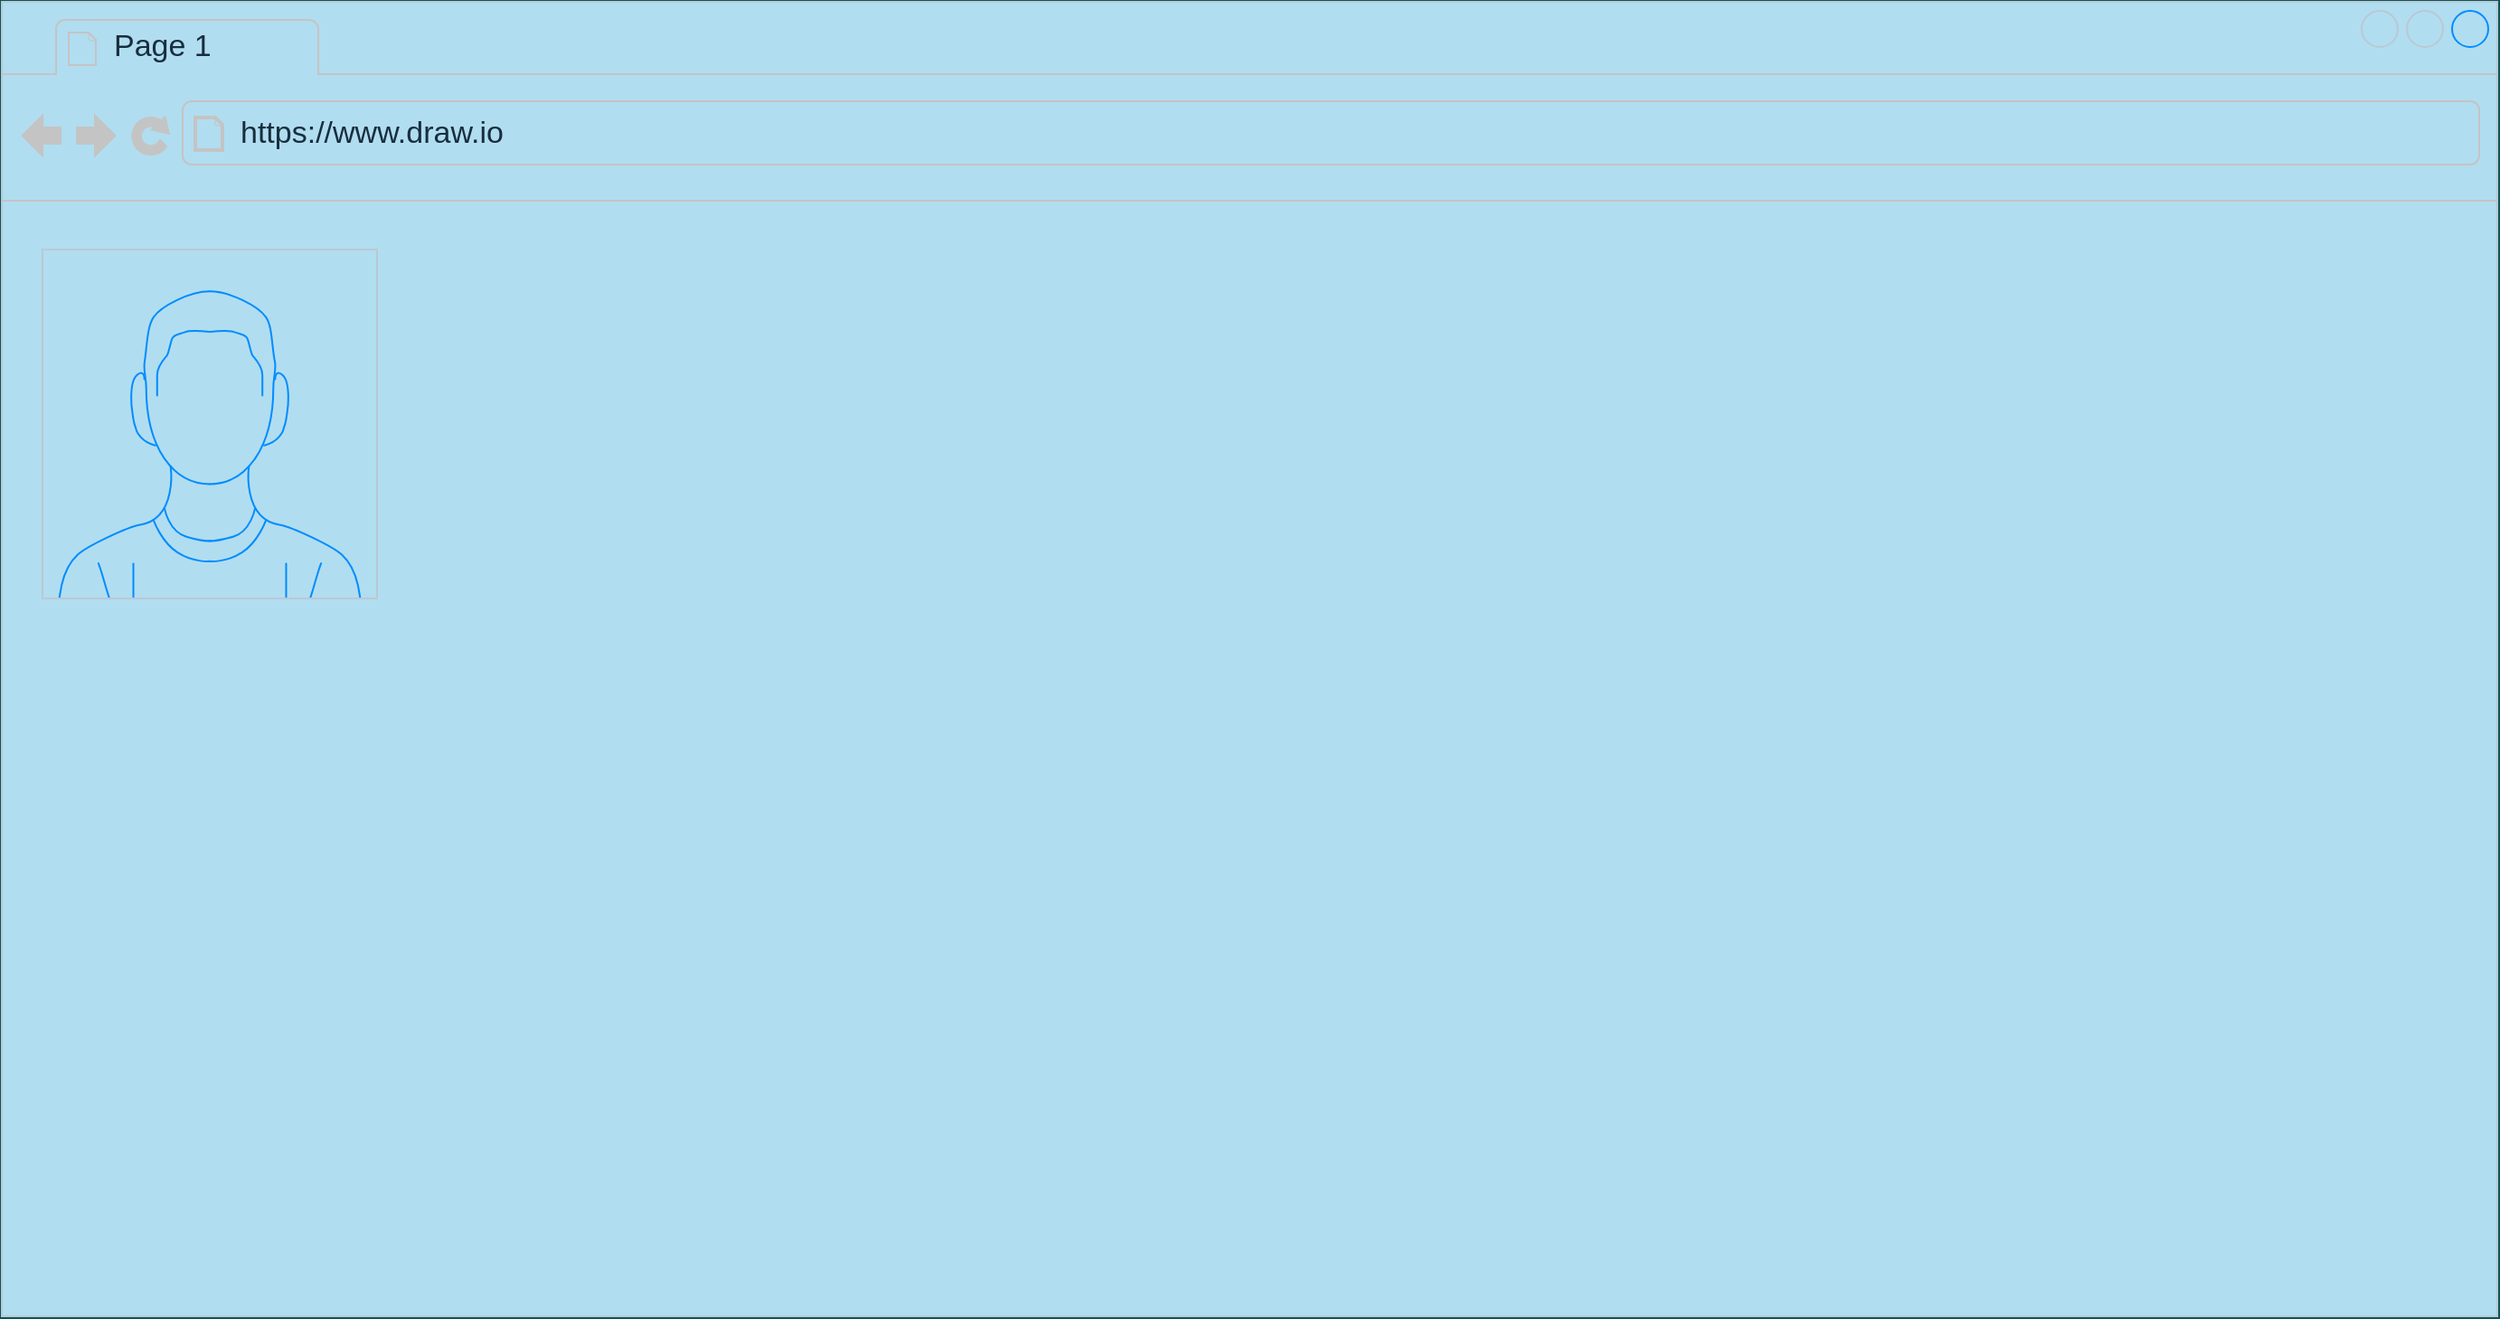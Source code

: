 <mxfile version="20.4.0" type="device"><diagram id="QUoZyJsEMIVgc_d2B_Sc" name="Pagina-1"><mxGraphModel dx="1483" dy="4277" grid="1" gridSize="10" guides="1" tooltips="1" connect="1" arrows="1" fold="1" page="1" pageScale="1" pageWidth="827" pageHeight="1169" background="#09555B" math="0" shadow="0"><root><mxCell id="0"/><mxCell id="1" parent="0"/><mxCell id="DEuY3GQmHcVrnoSpqUsd-4" value="" style="strokeWidth=1;shadow=0;dashed=0;align=center;html=1;shape=mxgraph.mockup.containers.browserWindow;rSize=0;strokeColor=#BAC8D3;strokeColor2=#008cff;strokeColor3=#c4c4c4;mainText=,;recursiveResize=0;fillColor=#B1DDF0;fontColor=#182E3E;" vertex="1" parent="1"><mxGeometry x="210" y="-3340" width="1380" height="727" as="geometry"/></mxCell><mxCell id="DEuY3GQmHcVrnoSpqUsd-5" value="Page 1" style="strokeWidth=1;shadow=0;dashed=0;align=center;html=1;shape=mxgraph.mockup.containers.anchor;fontSize=17;fontColor=#182E3E;align=left;fillColor=#B1DDF0;strokeColor=#BAC8D3;" vertex="1" parent="DEuY3GQmHcVrnoSpqUsd-4"><mxGeometry x="60" y="12" width="110" height="26" as="geometry"/></mxCell><mxCell id="DEuY3GQmHcVrnoSpqUsd-6" value="https://www.draw.io" style="strokeWidth=1;shadow=0;dashed=0;align=center;html=1;shape=mxgraph.mockup.containers.anchor;rSize=0;fontSize=17;fontColor=#182E3E;align=left;fillColor=#B1DDF0;strokeColor=#BAC8D3;" vertex="1" parent="DEuY3GQmHcVrnoSpqUsd-4"><mxGeometry x="130" y="60" width="250" height="26" as="geometry"/></mxCell><mxCell id="DEuY3GQmHcVrnoSpqUsd-7" value="" style="verticalLabelPosition=bottom;shadow=0;dashed=0;align=center;html=1;verticalAlign=top;strokeWidth=1;shape=mxgraph.mockup.containers.userMale;strokeColor=#BAC8D3;strokeColor2=#008cff;fillColor=#B1DDF0;fontColor=#182E3E;" vertex="1" parent="DEuY3GQmHcVrnoSpqUsd-4"><mxGeometry x="22.5" y="137" width="185" height="193" as="geometry"/></mxCell></root></mxGraphModel></diagram></mxfile>